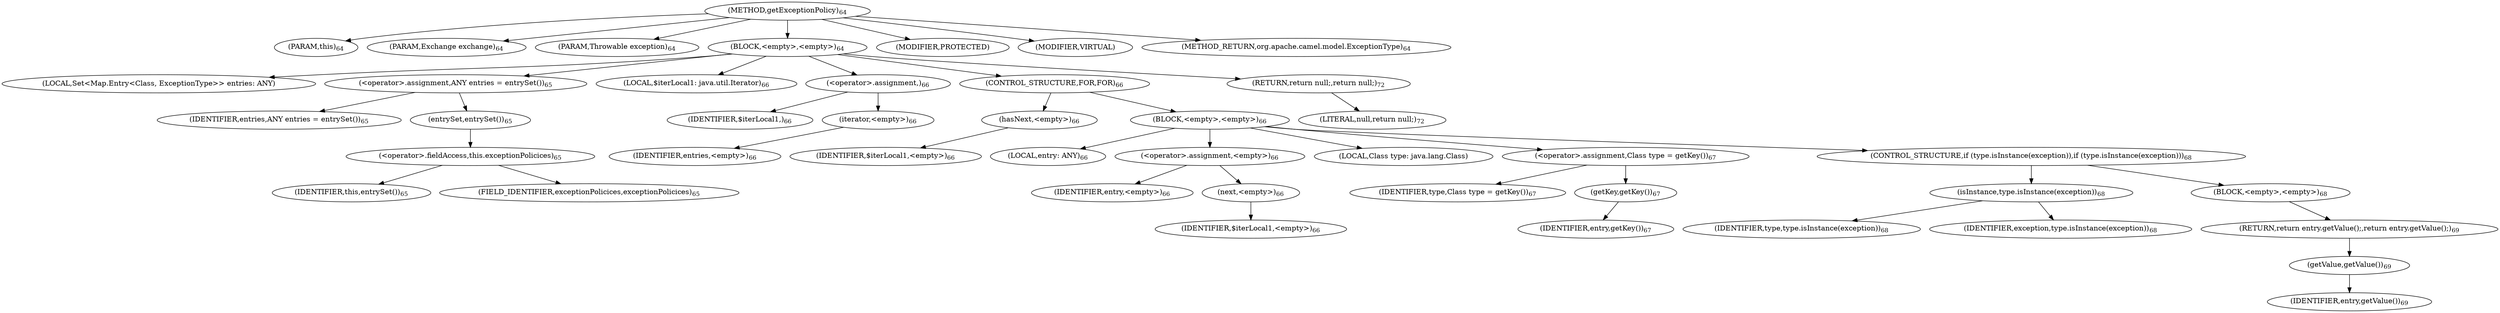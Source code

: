 digraph "getExceptionPolicy" {  
"83" [label = <(METHOD,getExceptionPolicy)<SUB>64</SUB>> ]
"84" [label = <(PARAM,this)<SUB>64</SUB>> ]
"85" [label = <(PARAM,Exchange exchange)<SUB>64</SUB>> ]
"86" [label = <(PARAM,Throwable exception)<SUB>64</SUB>> ]
"87" [label = <(BLOCK,&lt;empty&gt;,&lt;empty&gt;)<SUB>64</SUB>> ]
"88" [label = <(LOCAL,Set&lt;Map.Entry&lt;Class, ExceptionType&gt;&gt; entries: ANY)> ]
"89" [label = <(&lt;operator&gt;.assignment,ANY entries = entrySet())<SUB>65</SUB>> ]
"90" [label = <(IDENTIFIER,entries,ANY entries = entrySet())<SUB>65</SUB>> ]
"91" [label = <(entrySet,entrySet())<SUB>65</SUB>> ]
"92" [label = <(&lt;operator&gt;.fieldAccess,this.exceptionPolicices)<SUB>65</SUB>> ]
"93" [label = <(IDENTIFIER,this,entrySet())<SUB>65</SUB>> ]
"94" [label = <(FIELD_IDENTIFIER,exceptionPolicices,exceptionPolicices)<SUB>65</SUB>> ]
"95" [label = <(LOCAL,$iterLocal1: java.util.Iterator)<SUB>66</SUB>> ]
"96" [label = <(&lt;operator&gt;.assignment,)<SUB>66</SUB>> ]
"97" [label = <(IDENTIFIER,$iterLocal1,)<SUB>66</SUB>> ]
"98" [label = <(iterator,&lt;empty&gt;)<SUB>66</SUB>> ]
"99" [label = <(IDENTIFIER,entries,&lt;empty&gt;)<SUB>66</SUB>> ]
"100" [label = <(CONTROL_STRUCTURE,FOR,FOR)<SUB>66</SUB>> ]
"101" [label = <(hasNext,&lt;empty&gt;)<SUB>66</SUB>> ]
"102" [label = <(IDENTIFIER,$iterLocal1,&lt;empty&gt;)<SUB>66</SUB>> ]
"103" [label = <(BLOCK,&lt;empty&gt;,&lt;empty&gt;)<SUB>66</SUB>> ]
"104" [label = <(LOCAL,entry: ANY)<SUB>66</SUB>> ]
"105" [label = <(&lt;operator&gt;.assignment,&lt;empty&gt;)<SUB>66</SUB>> ]
"106" [label = <(IDENTIFIER,entry,&lt;empty&gt;)<SUB>66</SUB>> ]
"107" [label = <(next,&lt;empty&gt;)<SUB>66</SUB>> ]
"108" [label = <(IDENTIFIER,$iterLocal1,&lt;empty&gt;)<SUB>66</SUB>> ]
"109" [label = <(LOCAL,Class type: java.lang.Class)> ]
"110" [label = <(&lt;operator&gt;.assignment,Class type = getKey())<SUB>67</SUB>> ]
"111" [label = <(IDENTIFIER,type,Class type = getKey())<SUB>67</SUB>> ]
"112" [label = <(getKey,getKey())<SUB>67</SUB>> ]
"113" [label = <(IDENTIFIER,entry,getKey())<SUB>67</SUB>> ]
"114" [label = <(CONTROL_STRUCTURE,if (type.isInstance(exception)),if (type.isInstance(exception)))<SUB>68</SUB>> ]
"115" [label = <(isInstance,type.isInstance(exception))<SUB>68</SUB>> ]
"116" [label = <(IDENTIFIER,type,type.isInstance(exception))<SUB>68</SUB>> ]
"117" [label = <(IDENTIFIER,exception,type.isInstance(exception))<SUB>68</SUB>> ]
"118" [label = <(BLOCK,&lt;empty&gt;,&lt;empty&gt;)<SUB>68</SUB>> ]
"119" [label = <(RETURN,return entry.getValue();,return entry.getValue();)<SUB>69</SUB>> ]
"120" [label = <(getValue,getValue())<SUB>69</SUB>> ]
"121" [label = <(IDENTIFIER,entry,getValue())<SUB>69</SUB>> ]
"122" [label = <(RETURN,return null;,return null;)<SUB>72</SUB>> ]
"123" [label = <(LITERAL,null,return null;)<SUB>72</SUB>> ]
"124" [label = <(MODIFIER,PROTECTED)> ]
"125" [label = <(MODIFIER,VIRTUAL)> ]
"126" [label = <(METHOD_RETURN,org.apache.camel.model.ExceptionType)<SUB>64</SUB>> ]
  "83" -> "84" 
  "83" -> "85" 
  "83" -> "86" 
  "83" -> "87" 
  "83" -> "124" 
  "83" -> "125" 
  "83" -> "126" 
  "87" -> "88" 
  "87" -> "89" 
  "87" -> "95" 
  "87" -> "96" 
  "87" -> "100" 
  "87" -> "122" 
  "89" -> "90" 
  "89" -> "91" 
  "91" -> "92" 
  "92" -> "93" 
  "92" -> "94" 
  "96" -> "97" 
  "96" -> "98" 
  "98" -> "99" 
  "100" -> "101" 
  "100" -> "103" 
  "101" -> "102" 
  "103" -> "104" 
  "103" -> "105" 
  "103" -> "109" 
  "103" -> "110" 
  "103" -> "114" 
  "105" -> "106" 
  "105" -> "107" 
  "107" -> "108" 
  "110" -> "111" 
  "110" -> "112" 
  "112" -> "113" 
  "114" -> "115" 
  "114" -> "118" 
  "115" -> "116" 
  "115" -> "117" 
  "118" -> "119" 
  "119" -> "120" 
  "120" -> "121" 
  "122" -> "123" 
}
